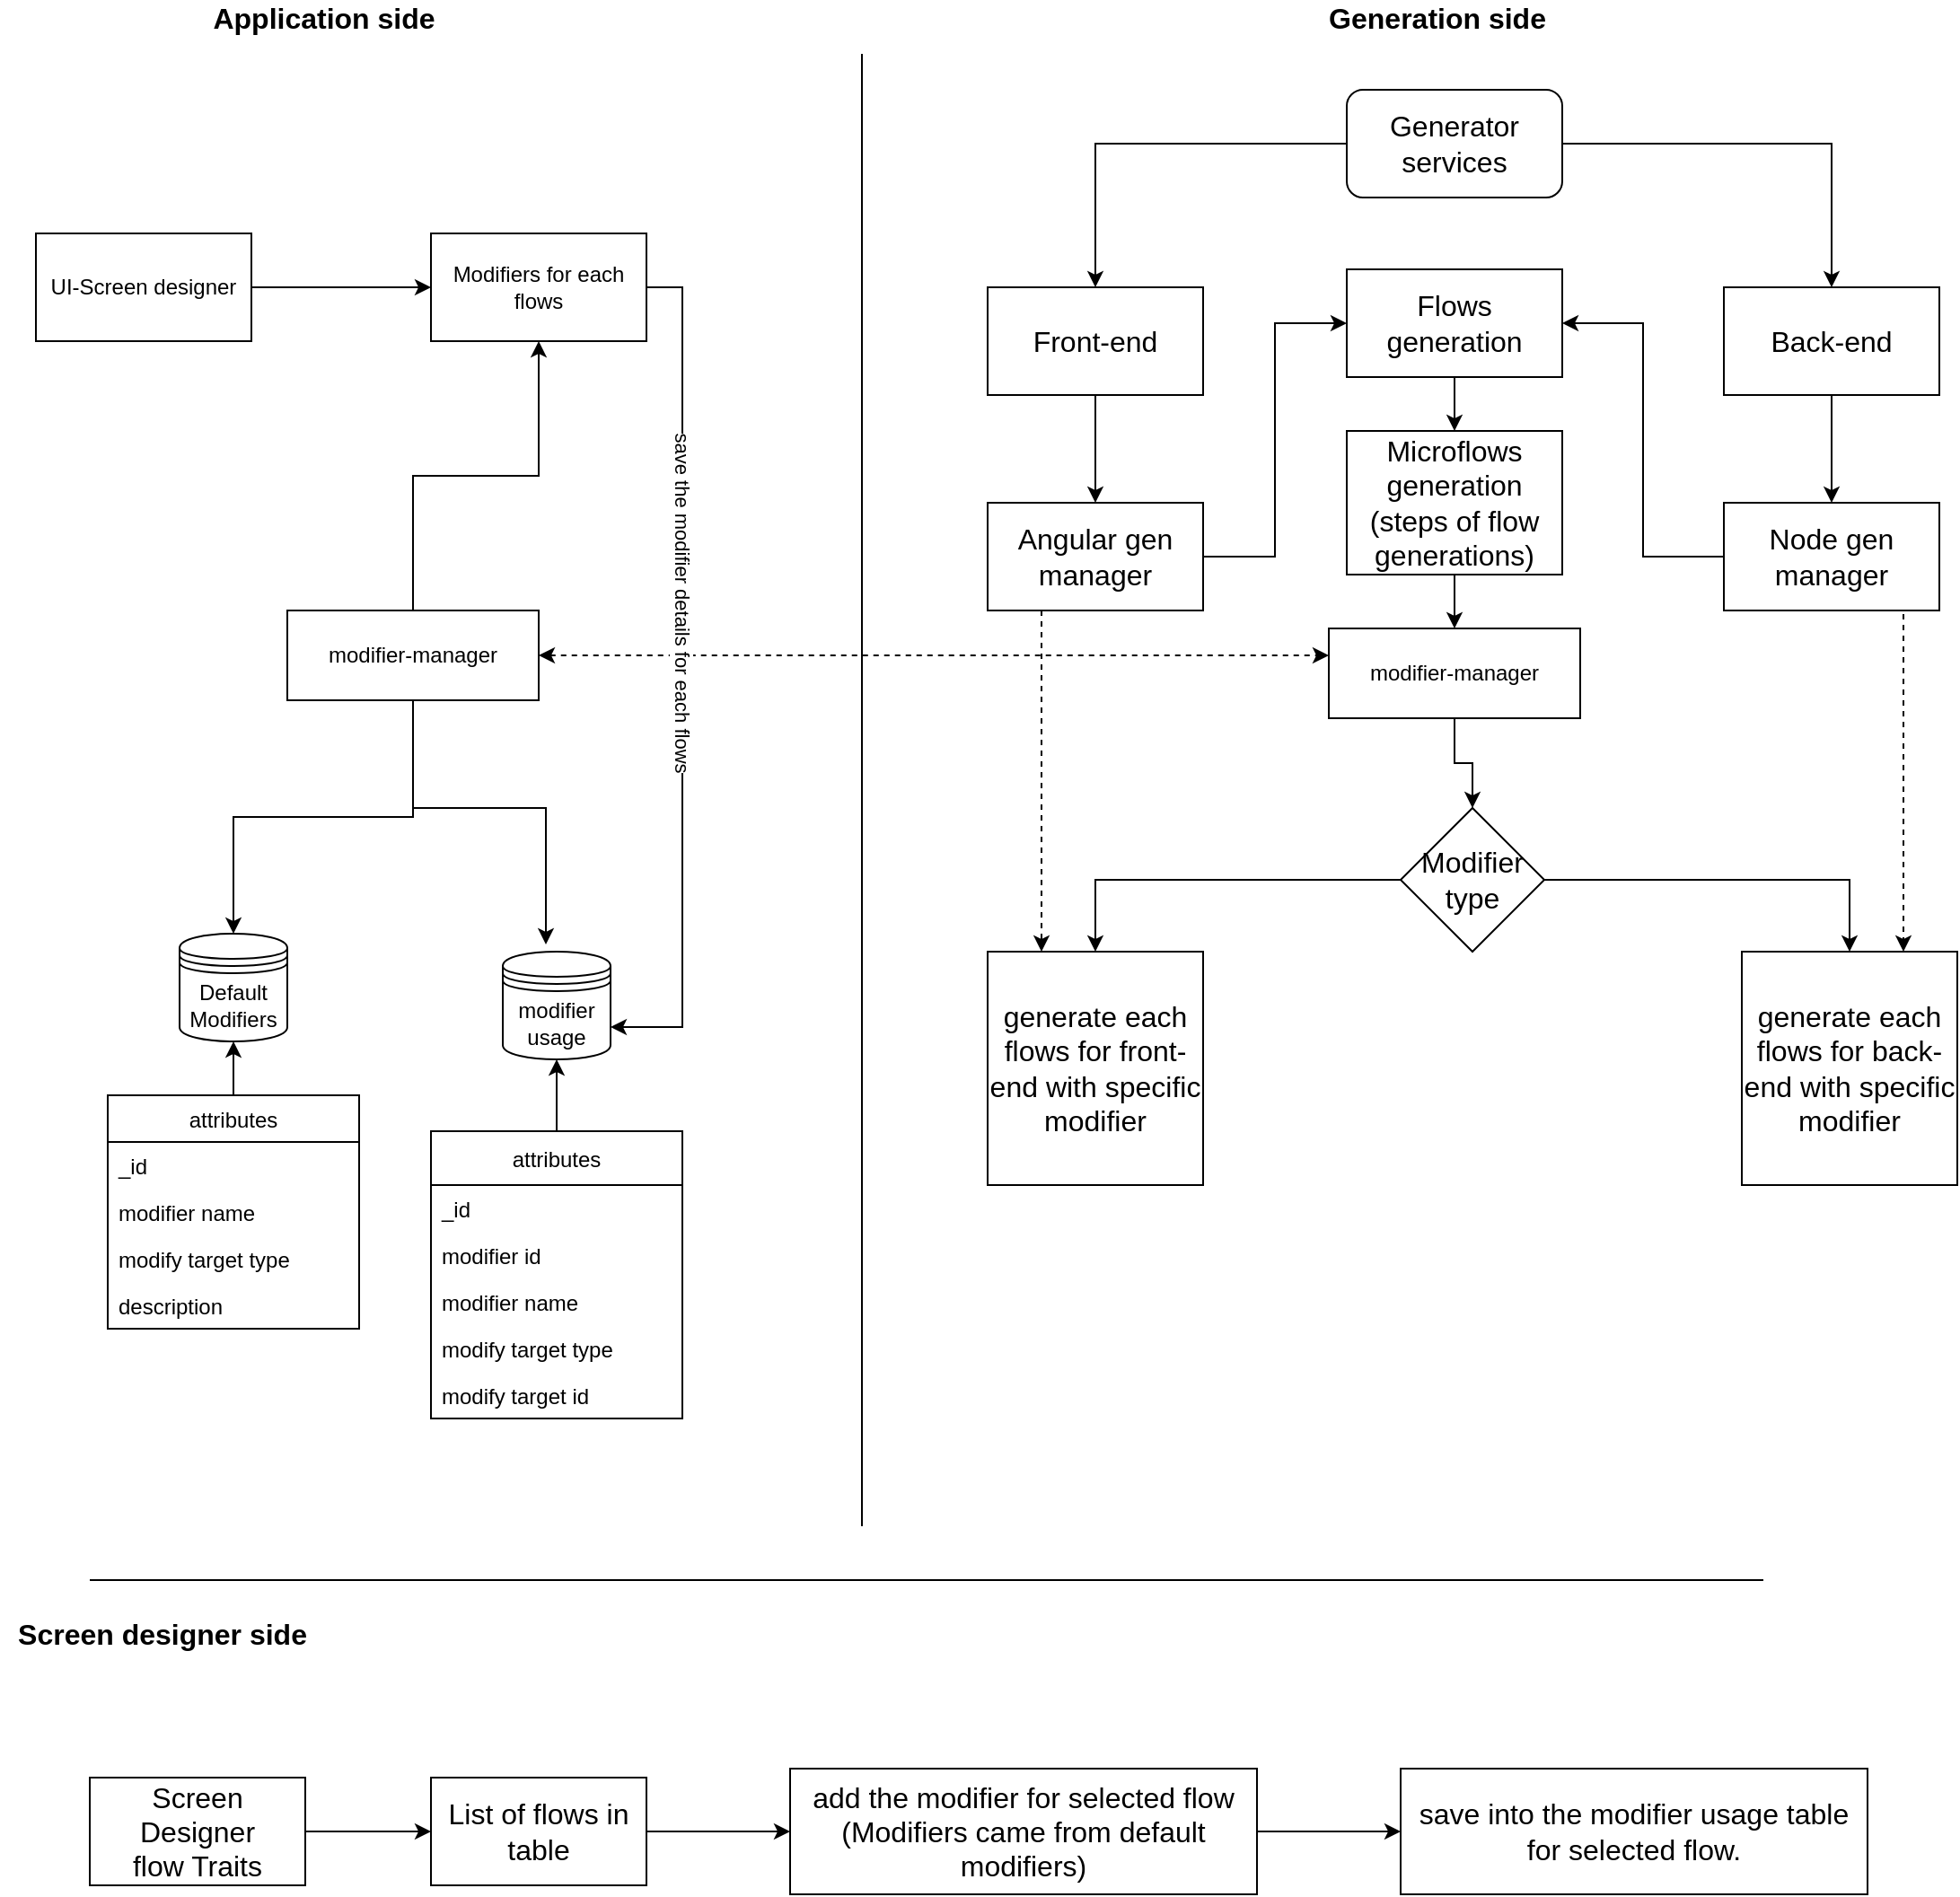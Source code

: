 <mxfile version="14.1.8" type="google"><diagram id="ttpNwbSxLwNq_E2J1bgm" name="Page-1"><mxGraphModel dx="801" dy="494" grid="1" gridSize="10" guides="1" tooltips="1" connect="1" arrows="1" fold="1" page="1" pageScale="1" pageWidth="827" pageHeight="1169" math="0" shadow="0"><root><mxCell id="0"/><mxCell id="1" parent="0"/><mxCell id="h8896JByUrFXWfLmT2Kc-8" style="edgeStyle=orthogonalEdgeStyle;rounded=0;orthogonalLoop=1;jettySize=auto;html=1;exitX=0.5;exitY=1;exitDx=0;exitDy=0;entryX=0.5;entryY=0;entryDx=0;entryDy=0;" edge="1" parent="1" source="h8896JByUrFXWfLmT2Kc-1" target="h8896JByUrFXWfLmT2Kc-7"><mxGeometry relative="1" as="geometry"/></mxCell><mxCell id="h8896JByUrFXWfLmT2Kc-9" style="edgeStyle=orthogonalEdgeStyle;rounded=0;orthogonalLoop=1;jettySize=auto;html=1;entryX=0.4;entryY=-0.067;entryDx=0;entryDy=0;entryPerimeter=0;" edge="1" parent="1" target="h8896JByUrFXWfLmT2Kc-6"><mxGeometry relative="1" as="geometry"><mxPoint x="260" y="440" as="sourcePoint"/><Array as="points"><mxPoint x="270" y="440"/><mxPoint x="270" y="500"/><mxPoint x="344" y="500"/></Array></mxGeometry></mxCell><mxCell id="h8896JByUrFXWfLmT2Kc-12" style="edgeStyle=orthogonalEdgeStyle;rounded=0;orthogonalLoop=1;jettySize=auto;html=1;exitX=0.5;exitY=0;exitDx=0;exitDy=0;entryX=0.5;entryY=1;entryDx=0;entryDy=0;" edge="1" parent="1" source="h8896JByUrFXWfLmT2Kc-1" target="h8896JByUrFXWfLmT2Kc-11"><mxGeometry relative="1" as="geometry"/></mxCell><mxCell id="h8896JByUrFXWfLmT2Kc-49" style="edgeStyle=orthogonalEdgeStyle;rounded=0;orthogonalLoop=1;jettySize=auto;html=1;exitX=1;exitY=0.5;exitDx=0;exitDy=0;fontSize=16;dashed=1;startArrow=classic;startFill=1;" edge="1" parent="1" source="h8896JByUrFXWfLmT2Kc-1" target="h8896JByUrFXWfLmT2Kc-48"><mxGeometry relative="1" as="geometry"><Array as="points"><mxPoint x="700" y="415"/><mxPoint x="700" y="415"/></Array></mxGeometry></mxCell><mxCell id="h8896JByUrFXWfLmT2Kc-1" value="modifier-manager" style="rounded=0;whiteSpace=wrap;html=1;" vertex="1" parent="1"><mxGeometry x="200" y="390" width="140" height="50" as="geometry"/></mxCell><mxCell id="h8896JByUrFXWfLmT2Kc-6" value="modifier&lt;br&gt;usage" style="shape=datastore;whiteSpace=wrap;html=1;" vertex="1" parent="1"><mxGeometry x="320" y="580" width="60" height="60" as="geometry"/></mxCell><mxCell id="h8896JByUrFXWfLmT2Kc-7" value="Default&lt;br&gt;Modifiers" style="shape=datastore;whiteSpace=wrap;html=1;" vertex="1" parent="1"><mxGeometry x="140" y="570" width="60" height="60" as="geometry"/></mxCell><mxCell id="h8896JByUrFXWfLmT2Kc-13" value="" style="edgeStyle=orthogonalEdgeStyle;rounded=0;orthogonalLoop=1;jettySize=auto;html=1;" edge="1" parent="1" source="h8896JByUrFXWfLmT2Kc-10" target="h8896JByUrFXWfLmT2Kc-11"><mxGeometry relative="1" as="geometry"/></mxCell><mxCell id="h8896JByUrFXWfLmT2Kc-10" value="UI-Screen designer" style="rounded=0;whiteSpace=wrap;html=1;" vertex="1" parent="1"><mxGeometry x="60" y="180" width="120" height="60" as="geometry"/></mxCell><mxCell id="h8896JByUrFXWfLmT2Kc-16" style="edgeStyle=orthogonalEdgeStyle;rounded=0;orthogonalLoop=1;jettySize=auto;html=1;exitX=1;exitY=0.5;exitDx=0;exitDy=0;entryX=1;entryY=0.7;entryDx=0;entryDy=0;" edge="1" parent="1" source="h8896JByUrFXWfLmT2Kc-11" target="h8896JByUrFXWfLmT2Kc-6"><mxGeometry relative="1" as="geometry"/></mxCell><mxCell id="h8896JByUrFXWfLmT2Kc-17" value="save the modifier details for each flows" style="edgeLabel;html=1;align=center;verticalAlign=middle;resizable=0;points=[];rotation=90;" vertex="1" connectable="0" parent="h8896JByUrFXWfLmT2Kc-16"><mxGeometry x="-0.174" relative="1" as="geometry"><mxPoint as="offset"/></mxGeometry></mxCell><mxCell id="h8896JByUrFXWfLmT2Kc-11" value="Modifiers for each flows" style="rounded=0;whiteSpace=wrap;html=1;" vertex="1" parent="1"><mxGeometry x="280" y="180" width="120" height="60" as="geometry"/></mxCell><mxCell id="h8896JByUrFXWfLmT2Kc-29" value="" style="edgeStyle=orthogonalEdgeStyle;rounded=0;orthogonalLoop=1;jettySize=auto;html=1;" edge="1" parent="1" source="h8896JByUrFXWfLmT2Kc-18" target="h8896JByUrFXWfLmT2Kc-7"><mxGeometry relative="1" as="geometry"/></mxCell><mxCell id="h8896JByUrFXWfLmT2Kc-18" value="attributes" style="swimlane;fontStyle=0;childLayout=stackLayout;horizontal=1;startSize=26;fillColor=none;horizontalStack=0;resizeParent=1;resizeParentMax=0;resizeLast=0;collapsible=1;marginBottom=0;" vertex="1" parent="1"><mxGeometry x="100" y="660" width="140" height="130" as="geometry"/></mxCell><mxCell id="h8896JByUrFXWfLmT2Kc-19" value="_id" style="text;strokeColor=none;fillColor=none;align=left;verticalAlign=top;spacingLeft=4;spacingRight=4;overflow=hidden;rotatable=0;points=[[0,0.5],[1,0.5]];portConstraint=eastwest;" vertex="1" parent="h8896JByUrFXWfLmT2Kc-18"><mxGeometry y="26" width="140" height="26" as="geometry"/></mxCell><mxCell id="h8896JByUrFXWfLmT2Kc-20" value="modifier name" style="text;strokeColor=none;fillColor=none;align=left;verticalAlign=top;spacingLeft=4;spacingRight=4;overflow=hidden;rotatable=0;points=[[0,0.5],[1,0.5]];portConstraint=eastwest;" vertex="1" parent="h8896JByUrFXWfLmT2Kc-18"><mxGeometry y="52" width="140" height="26" as="geometry"/></mxCell><mxCell id="h8896JByUrFXWfLmT2Kc-21" value="modify target type" style="text;strokeColor=none;fillColor=none;align=left;verticalAlign=top;spacingLeft=4;spacingRight=4;overflow=hidden;rotatable=0;points=[[0,0.5],[1,0.5]];portConstraint=eastwest;" vertex="1" parent="h8896JByUrFXWfLmT2Kc-18"><mxGeometry y="78" width="140" height="26" as="geometry"/></mxCell><mxCell id="h8896JByUrFXWfLmT2Kc-27" value="description" style="text;strokeColor=none;fillColor=none;align=left;verticalAlign=top;spacingLeft=4;spacingRight=4;overflow=hidden;rotatable=0;points=[[0,0.5],[1,0.5]];portConstraint=eastwest;" vertex="1" parent="h8896JByUrFXWfLmT2Kc-18"><mxGeometry y="104" width="140" height="26" as="geometry"/></mxCell><mxCell id="h8896JByUrFXWfLmT2Kc-32" value="" style="edgeStyle=orthogonalEdgeStyle;rounded=0;orthogonalLoop=1;jettySize=auto;html=1;" edge="1" parent="1" source="h8896JByUrFXWfLmT2Kc-22" target="h8896JByUrFXWfLmT2Kc-6"><mxGeometry relative="1" as="geometry"/></mxCell><mxCell id="h8896JByUrFXWfLmT2Kc-22" value="attributes" style="swimlane;fontStyle=0;childLayout=stackLayout;horizontal=1;startSize=30;fillColor=none;horizontalStack=0;resizeParent=1;resizeParentMax=0;resizeLast=0;collapsible=1;marginBottom=0;" vertex="1" parent="1"><mxGeometry x="280" y="680" width="140" height="160" as="geometry"><mxRectangle x="280" y="680" width="80" height="30" as="alternateBounds"/></mxGeometry></mxCell><mxCell id="h8896JByUrFXWfLmT2Kc-23" value="_id" style="text;strokeColor=none;fillColor=none;align=left;verticalAlign=top;spacingLeft=4;spacingRight=4;overflow=hidden;rotatable=0;points=[[0,0.5],[1,0.5]];portConstraint=eastwest;" vertex="1" parent="h8896JByUrFXWfLmT2Kc-22"><mxGeometry y="30" width="140" height="26" as="geometry"/></mxCell><mxCell id="h8896JByUrFXWfLmT2Kc-24" value="modifier id" style="text;strokeColor=none;fillColor=none;align=left;verticalAlign=top;spacingLeft=4;spacingRight=4;overflow=hidden;rotatable=0;points=[[0,0.5],[1,0.5]];portConstraint=eastwest;" vertex="1" parent="h8896JByUrFXWfLmT2Kc-22"><mxGeometry y="56" width="140" height="26" as="geometry"/></mxCell><mxCell id="h8896JByUrFXWfLmT2Kc-25" value="modifier name" style="text;strokeColor=none;fillColor=none;align=left;verticalAlign=top;spacingLeft=4;spacingRight=4;overflow=hidden;rotatable=0;points=[[0,0.5],[1,0.5]];portConstraint=eastwest;" vertex="1" parent="h8896JByUrFXWfLmT2Kc-22"><mxGeometry y="82" width="140" height="26" as="geometry"/></mxCell><mxCell id="h8896JByUrFXWfLmT2Kc-26" value="modify target type" style="text;strokeColor=none;fillColor=none;align=left;verticalAlign=top;spacingLeft=4;spacingRight=4;overflow=hidden;rotatable=0;points=[[0,0.5],[1,0.5]];portConstraint=eastwest;" vertex="1" parent="h8896JByUrFXWfLmT2Kc-22"><mxGeometry y="108" width="140" height="26" as="geometry"/></mxCell><mxCell id="h8896JByUrFXWfLmT2Kc-30" value="modify target id" style="text;strokeColor=none;fillColor=none;align=left;verticalAlign=top;spacingLeft=4;spacingRight=4;overflow=hidden;rotatable=0;points=[[0,0.5],[1,0.5]];portConstraint=eastwest;" vertex="1" parent="h8896JByUrFXWfLmT2Kc-22"><mxGeometry y="134" width="140" height="26" as="geometry"/></mxCell><mxCell id="h8896JByUrFXWfLmT2Kc-33" value="" style="endArrow=none;html=1;" edge="1" parent="1"><mxGeometry width="50" height="50" relative="1" as="geometry"><mxPoint x="520" y="900" as="sourcePoint"/><mxPoint x="520" y="80" as="targetPoint"/></mxGeometry></mxCell><mxCell id="h8896JByUrFXWfLmT2Kc-34" value="Application side" style="text;html=1;align=center;verticalAlign=middle;resizable=0;points=[];autosize=1;perimeterSpacing=0;strokeWidth=1;fontSize=16;labelBorderColor=none;labelBackgroundColor=none;fontStyle=1" vertex="1" parent="1"><mxGeometry x="150" y="50" width="140" height="20" as="geometry"/></mxCell><mxCell id="h8896JByUrFXWfLmT2Kc-35" value="Generation side" style="text;html=1;align=center;verticalAlign=middle;resizable=0;points=[];autosize=1;perimeterSpacing=0;strokeWidth=1;fontSize=16;labelBorderColor=none;labelBackgroundColor=none;fontStyle=1" vertex="1" parent="1"><mxGeometry x="770" y="50" width="140" height="20" as="geometry"/></mxCell><mxCell id="h8896JByUrFXWfLmT2Kc-43" style="edgeStyle=orthogonalEdgeStyle;rounded=0;orthogonalLoop=1;jettySize=auto;html=1;exitX=0.5;exitY=1;exitDx=0;exitDy=0;fontSize=16;" edge="1" parent="1" source="h8896JByUrFXWfLmT2Kc-36" target="h8896JByUrFXWfLmT2Kc-41"><mxGeometry relative="1" as="geometry"/></mxCell><mxCell id="h8896JByUrFXWfLmT2Kc-36" value="Front-end" style="rounded=0;whiteSpace=wrap;html=1;labelBackgroundColor=none;strokeWidth=1;fontSize=16;" vertex="1" parent="1"><mxGeometry x="590" y="210" width="120" height="60" as="geometry"/></mxCell><mxCell id="h8896JByUrFXWfLmT2Kc-44" style="edgeStyle=orthogonalEdgeStyle;rounded=0;orthogonalLoop=1;jettySize=auto;html=1;exitX=0.5;exitY=1;exitDx=0;exitDy=0;entryX=0.5;entryY=0;entryDx=0;entryDy=0;fontSize=16;" edge="1" parent="1" source="h8896JByUrFXWfLmT2Kc-37" target="h8896JByUrFXWfLmT2Kc-42"><mxGeometry relative="1" as="geometry"/></mxCell><mxCell id="h8896JByUrFXWfLmT2Kc-37" value="Back-end" style="rounded=0;whiteSpace=wrap;html=1;labelBackgroundColor=none;strokeWidth=1;fontSize=16;" vertex="1" parent="1"><mxGeometry x="1000" y="210" width="120" height="60" as="geometry"/></mxCell><mxCell id="h8896JByUrFXWfLmT2Kc-39" style="edgeStyle=orthogonalEdgeStyle;rounded=0;orthogonalLoop=1;jettySize=auto;html=1;exitX=1;exitY=0.5;exitDx=0;exitDy=0;entryX=0.5;entryY=0;entryDx=0;entryDy=0;fontSize=16;" edge="1" parent="1" source="h8896JByUrFXWfLmT2Kc-38" target="h8896JByUrFXWfLmT2Kc-37"><mxGeometry relative="1" as="geometry"/></mxCell><mxCell id="h8896JByUrFXWfLmT2Kc-40" style="edgeStyle=orthogonalEdgeStyle;rounded=0;orthogonalLoop=1;jettySize=auto;html=1;exitX=0;exitY=0.5;exitDx=0;exitDy=0;entryX=0.5;entryY=0;entryDx=0;entryDy=0;fontSize=16;" edge="1" parent="1" source="h8896JByUrFXWfLmT2Kc-38" target="h8896JByUrFXWfLmT2Kc-36"><mxGeometry relative="1" as="geometry"/></mxCell><mxCell id="h8896JByUrFXWfLmT2Kc-38" value="Generator&lt;br&gt;services" style="rounded=1;whiteSpace=wrap;html=1;labelBackgroundColor=none;strokeWidth=1;fontSize=16;" vertex="1" parent="1"><mxGeometry x="790" y="100" width="120" height="60" as="geometry"/></mxCell><mxCell id="h8896JByUrFXWfLmT2Kc-46" style="edgeStyle=orthogonalEdgeStyle;rounded=0;orthogonalLoop=1;jettySize=auto;html=1;exitX=1;exitY=0.5;exitDx=0;exitDy=0;entryX=0;entryY=0.5;entryDx=0;entryDy=0;fontSize=16;" edge="1" parent="1" source="h8896JByUrFXWfLmT2Kc-41" target="h8896JByUrFXWfLmT2Kc-45"><mxGeometry relative="1" as="geometry"/></mxCell><mxCell id="h8896JByUrFXWfLmT2Kc-58" style="edgeStyle=orthogonalEdgeStyle;rounded=0;orthogonalLoop=1;jettySize=auto;html=1;exitX=0.25;exitY=1;exitDx=0;exitDy=0;entryX=0.25;entryY=0;entryDx=0;entryDy=0;startArrow=none;startFill=0;fontSize=16;dashed=1;" edge="1" parent="1" source="h8896JByUrFXWfLmT2Kc-41" target="h8896JByUrFXWfLmT2Kc-53"><mxGeometry relative="1" as="geometry"/></mxCell><mxCell id="h8896JByUrFXWfLmT2Kc-41" value="Angular gen manager" style="rounded=0;whiteSpace=wrap;html=1;labelBackgroundColor=none;strokeWidth=1;fontSize=16;" vertex="1" parent="1"><mxGeometry x="590" y="330" width="120" height="60" as="geometry"/></mxCell><mxCell id="h8896JByUrFXWfLmT2Kc-47" style="edgeStyle=orthogonalEdgeStyle;rounded=0;orthogonalLoop=1;jettySize=auto;html=1;exitX=0;exitY=0.5;exitDx=0;exitDy=0;entryX=1;entryY=0.5;entryDx=0;entryDy=0;fontSize=16;" edge="1" parent="1" source="h8896JByUrFXWfLmT2Kc-42" target="h8896JByUrFXWfLmT2Kc-45"><mxGeometry relative="1" as="geometry"/></mxCell><mxCell id="h8896JByUrFXWfLmT2Kc-57" style="edgeStyle=orthogonalEdgeStyle;rounded=0;orthogonalLoop=1;jettySize=auto;html=1;exitX=0.75;exitY=1;exitDx=0;exitDy=0;entryX=0.75;entryY=0;entryDx=0;entryDy=0;startArrow=none;startFill=0;fontSize=16;dashed=1;" edge="1" parent="1" source="h8896JByUrFXWfLmT2Kc-42" target="h8896JByUrFXWfLmT2Kc-54"><mxGeometry relative="1" as="geometry"><Array as="points"><mxPoint x="1100" y="390"/></Array></mxGeometry></mxCell><mxCell id="h8896JByUrFXWfLmT2Kc-42" value="Node gen manager" style="rounded=0;whiteSpace=wrap;html=1;labelBackgroundColor=none;strokeWidth=1;fontSize=16;" vertex="1" parent="1"><mxGeometry x="1000" y="330" width="120" height="60" as="geometry"/></mxCell><mxCell id="h8896JByUrFXWfLmT2Kc-69" value="" style="edgeStyle=orthogonalEdgeStyle;rounded=0;orthogonalLoop=1;jettySize=auto;html=1;startArrow=none;startFill=0;fontSize=16;" edge="1" parent="1" source="h8896JByUrFXWfLmT2Kc-45" target="h8896JByUrFXWfLmT2Kc-68"><mxGeometry relative="1" as="geometry"/></mxCell><mxCell id="h8896JByUrFXWfLmT2Kc-45" value="Flows generation" style="rounded=0;whiteSpace=wrap;html=1;labelBackgroundColor=none;strokeWidth=1;fontSize=16;" vertex="1" parent="1"><mxGeometry x="790" y="200" width="120" height="60" as="geometry"/></mxCell><mxCell id="h8896JByUrFXWfLmT2Kc-52" value="" style="edgeStyle=orthogonalEdgeStyle;rounded=0;orthogonalLoop=1;jettySize=auto;html=1;startArrow=none;startFill=0;fontSize=16;" edge="1" parent="1" source="h8896JByUrFXWfLmT2Kc-48" target="h8896JByUrFXWfLmT2Kc-51"><mxGeometry relative="1" as="geometry"/></mxCell><mxCell id="h8896JByUrFXWfLmT2Kc-48" value="modifier-manager" style="rounded=0;whiteSpace=wrap;html=1;" vertex="1" parent="1"><mxGeometry x="780" y="400" width="140" height="50" as="geometry"/></mxCell><mxCell id="h8896JByUrFXWfLmT2Kc-55" style="edgeStyle=orthogonalEdgeStyle;rounded=0;orthogonalLoop=1;jettySize=auto;html=1;exitX=1;exitY=0.5;exitDx=0;exitDy=0;entryX=0.5;entryY=0;entryDx=0;entryDy=0;startArrow=none;startFill=0;fontSize=16;" edge="1" parent="1" source="h8896JByUrFXWfLmT2Kc-51" target="h8896JByUrFXWfLmT2Kc-54"><mxGeometry relative="1" as="geometry"/></mxCell><mxCell id="h8896JByUrFXWfLmT2Kc-56" style="edgeStyle=orthogonalEdgeStyle;rounded=0;orthogonalLoop=1;jettySize=auto;html=1;exitX=0;exitY=0.5;exitDx=0;exitDy=0;entryX=0.5;entryY=0;entryDx=0;entryDy=0;startArrow=none;startFill=0;fontSize=16;" edge="1" parent="1" source="h8896JByUrFXWfLmT2Kc-51" target="h8896JByUrFXWfLmT2Kc-53"><mxGeometry relative="1" as="geometry"/></mxCell><mxCell id="h8896JByUrFXWfLmT2Kc-51" value="Modifier type" style="rhombus;whiteSpace=wrap;html=1;labelBackgroundColor=none;strokeWidth=1;fontSize=16;" vertex="1" parent="1"><mxGeometry x="820" y="500" width="80" height="80" as="geometry"/></mxCell><mxCell id="h8896JByUrFXWfLmT2Kc-53" value="generate each flows for front-end with specific modifier" style="rounded=0;whiteSpace=wrap;html=1;labelBackgroundColor=none;strokeWidth=1;fontSize=16;" vertex="1" parent="1"><mxGeometry x="590" y="580" width="120" height="130" as="geometry"/></mxCell><mxCell id="h8896JByUrFXWfLmT2Kc-54" value="&lt;span&gt;generate each flows for back-end with specific modifier&lt;/span&gt;" style="rounded=0;whiteSpace=wrap;html=1;labelBackgroundColor=none;strokeWidth=1;fontSize=16;" vertex="1" parent="1"><mxGeometry x="1010" y="580" width="120" height="130" as="geometry"/></mxCell><mxCell id="h8896JByUrFXWfLmT2Kc-59" value="" style="endArrow=none;html=1;fontSize=16;" edge="1" parent="1"><mxGeometry width="50" height="50" relative="1" as="geometry"><mxPoint x="90" y="930" as="sourcePoint"/><mxPoint x="1022" y="930" as="targetPoint"/></mxGeometry></mxCell><mxCell id="h8896JByUrFXWfLmT2Kc-60" value="Screen designer side" style="text;html=1;align=center;verticalAlign=middle;resizable=0;points=[];autosize=1;fontSize=16;fontStyle=1" vertex="1" parent="1"><mxGeometry x="40" y="950" width="180" height="20" as="geometry"/></mxCell><mxCell id="h8896JByUrFXWfLmT2Kc-65" value="" style="edgeStyle=orthogonalEdgeStyle;rounded=0;orthogonalLoop=1;jettySize=auto;html=1;startArrow=none;startFill=0;fontSize=16;" edge="1" parent="1" source="h8896JByUrFXWfLmT2Kc-61" target="h8896JByUrFXWfLmT2Kc-62"><mxGeometry relative="1" as="geometry"/></mxCell><mxCell id="h8896JByUrFXWfLmT2Kc-61" value="Screen Designer&lt;br&gt;flow Traits" style="rounded=0;whiteSpace=wrap;html=1;labelBackgroundColor=none;strokeWidth=1;fontSize=16;" vertex="1" parent="1"><mxGeometry x="90" y="1040" width="120" height="60" as="geometry"/></mxCell><mxCell id="h8896JByUrFXWfLmT2Kc-64" value="" style="edgeStyle=orthogonalEdgeStyle;rounded=0;orthogonalLoop=1;jettySize=auto;html=1;startArrow=none;startFill=0;fontSize=16;" edge="1" parent="1" source="h8896JByUrFXWfLmT2Kc-62" target="h8896JByUrFXWfLmT2Kc-63"><mxGeometry relative="1" as="geometry"/></mxCell><mxCell id="h8896JByUrFXWfLmT2Kc-62" value="List of flows in table" style="rounded=0;whiteSpace=wrap;html=1;labelBackgroundColor=none;strokeWidth=1;fontSize=16;" vertex="1" parent="1"><mxGeometry x="280" y="1040" width="120" height="60" as="geometry"/></mxCell><mxCell id="h8896JByUrFXWfLmT2Kc-67" value="" style="edgeStyle=orthogonalEdgeStyle;rounded=0;orthogonalLoop=1;jettySize=auto;html=1;startArrow=none;startFill=0;fontSize=16;" edge="1" parent="1" source="h8896JByUrFXWfLmT2Kc-63" target="h8896JByUrFXWfLmT2Kc-66"><mxGeometry relative="1" as="geometry"/></mxCell><mxCell id="h8896JByUrFXWfLmT2Kc-63" value="add the modifier for selected flow&lt;br&gt;(Modifiers came from default modifiers)" style="rounded=0;whiteSpace=wrap;html=1;labelBackgroundColor=none;strokeWidth=1;fontSize=16;" vertex="1" parent="1"><mxGeometry x="480" y="1035" width="260" height="70" as="geometry"/></mxCell><mxCell id="h8896JByUrFXWfLmT2Kc-66" value="save into the modifier usage table for selected flow." style="rounded=0;whiteSpace=wrap;html=1;labelBackgroundColor=none;strokeWidth=1;fontSize=16;" vertex="1" parent="1"><mxGeometry x="820" y="1035" width="260" height="70" as="geometry"/></mxCell><mxCell id="h8896JByUrFXWfLmT2Kc-70" value="" style="edgeStyle=orthogonalEdgeStyle;rounded=0;orthogonalLoop=1;jettySize=auto;html=1;startArrow=none;startFill=0;fontSize=16;" edge="1" parent="1" source="h8896JByUrFXWfLmT2Kc-68" target="h8896JByUrFXWfLmT2Kc-48"><mxGeometry relative="1" as="geometry"/></mxCell><mxCell id="h8896JByUrFXWfLmT2Kc-68" value="Microflows&lt;br&gt;generation&lt;br&gt;(steps of flow generations)" style="rounded=0;whiteSpace=wrap;html=1;labelBackgroundColor=none;strokeWidth=1;fontSize=16;" vertex="1" parent="1"><mxGeometry x="790" y="290" width="120" height="80" as="geometry"/></mxCell></root></mxGraphModel></diagram></mxfile>